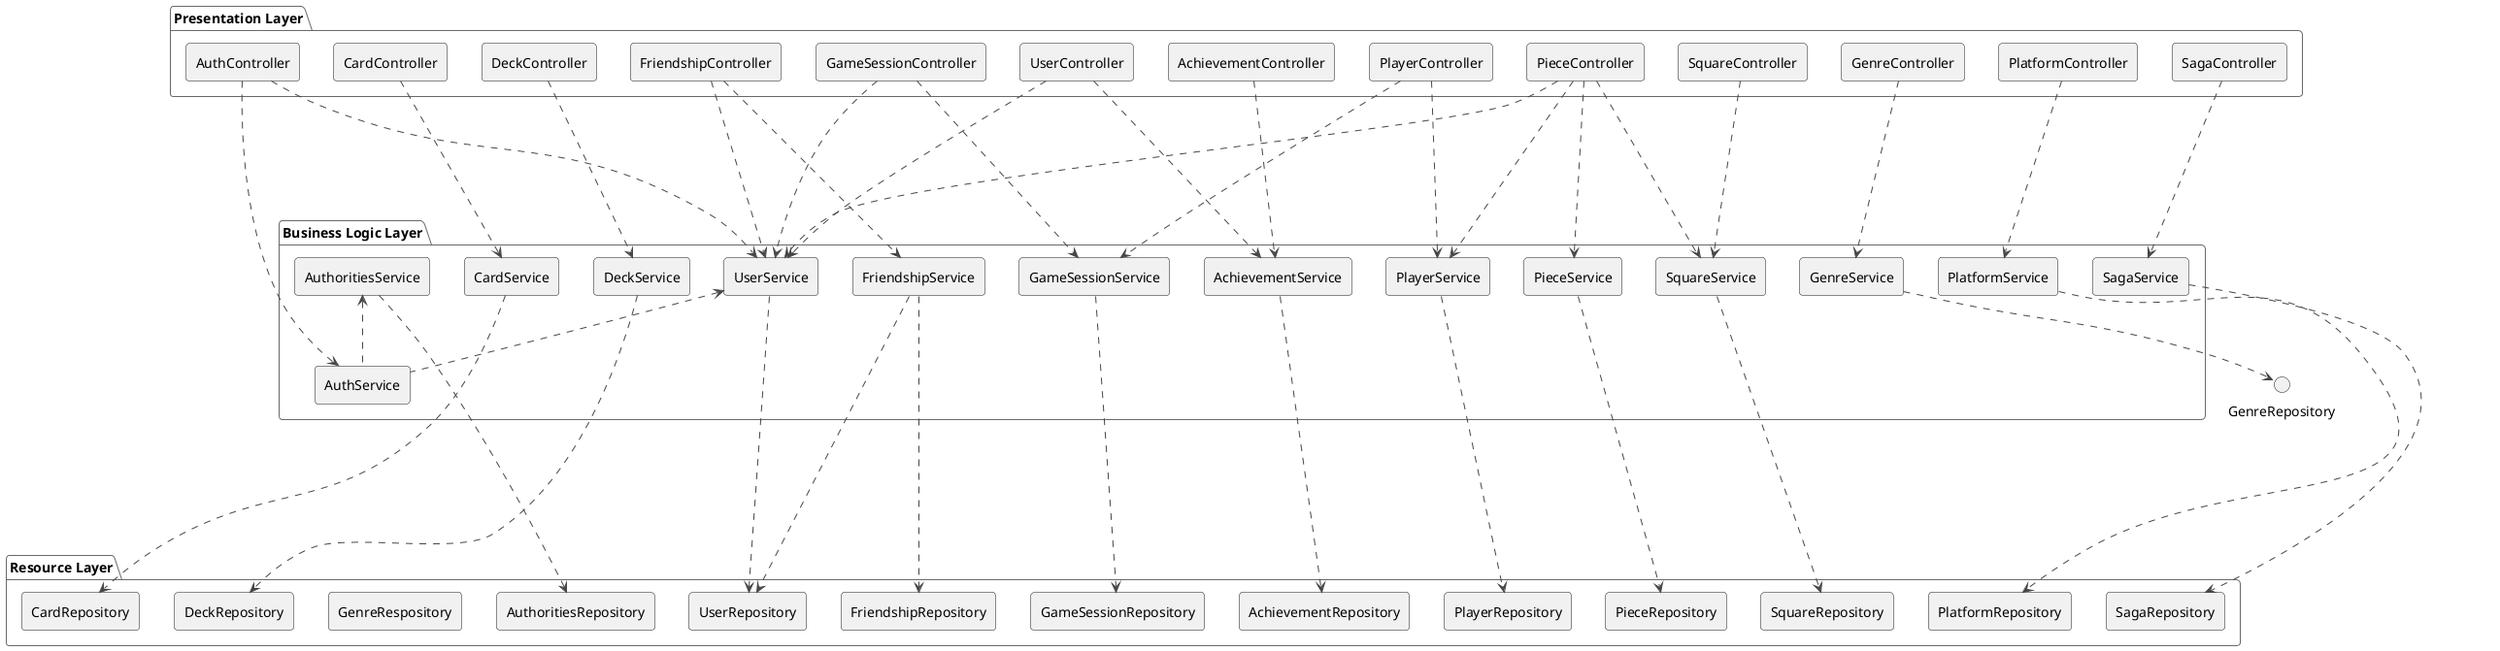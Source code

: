 @startuml
!theme vibrant
skinparam componentStyle rectangle


package "Presentation Layer" {
component CardController
component DeckController
component AuthController
component FriendshipController
component GameSessionController
component UserController
component PieceController
component PlayerController
component SquareController
component AchievementController
component GenreController
component PlatformController
component SagaController
}

package "Business Logic Layer" {
    component CardService
    component DeckService
    component AuthService
    component FriendshipService
    component AchievementService
    component GameSessionService
    component UserService
    component PieceService
    component PlayerService
    component SquareService
    component AuthoritiesService
    component GenreService
    component PlatformService
    component SagaService
}

package "Resource Layer" {
    component CardRepository
    component DeckRepository
    component FriendshipRepository
    component GameSessionRepository
    component PieceRepository
    component PlayerRepository
    component SquareRepository
    component AchievementRepository
    component UserRepository
    component AuthoritiesRepository
    component GenreRespository
    component PlatformRepository
    component SagaRepository
}

' Definir relaciones entre las capas
CardController ..> CardService
AuthController .....> UserService
AuthController ..> AuthService
DeckController ..> DeckService
FriendshipController ..> FriendshipService
FriendshipController ....> UserService
GameSessionController ..> GameSessionService
GameSessionController .> UserService
AchievementController ..> AchievementService
PieceController ..> PieceService
PieceController ..> PlayerService
PieceController ....> UserService
PieceController ..> SquareService
PlayerController ..> PlayerService
PlayerController ..> GameSessionService
SquareController ..> SquareService
UserController ..> UserService
UserController ..> AchievementService
GenreController ..> GenreService
PlatformController ..> PlatformService
SagaController ..> SagaService
UserService <.. AuthService
AuthoritiesService <.. AuthService

AchievementService ...> AchievementRepository
CardService .....> CardRepository
DeckService ......> DeckRepository
FriendshipService ..> FriendshipRepository
FriendshipService ..> UserRepository
GameSessionService ..> GameSessionRepository
PieceService ..> PieceRepository
PlayerService ..> PlayerRepository
SquareService ..> SquareRepository
UserService ..> UserRepository
AuthoritiesService ..> AuthoritiesRepository
GenreService ..> GenreRepository
PlatformService ..> PlatformRepository
SagaService ..> SagaRepository
@enduml
